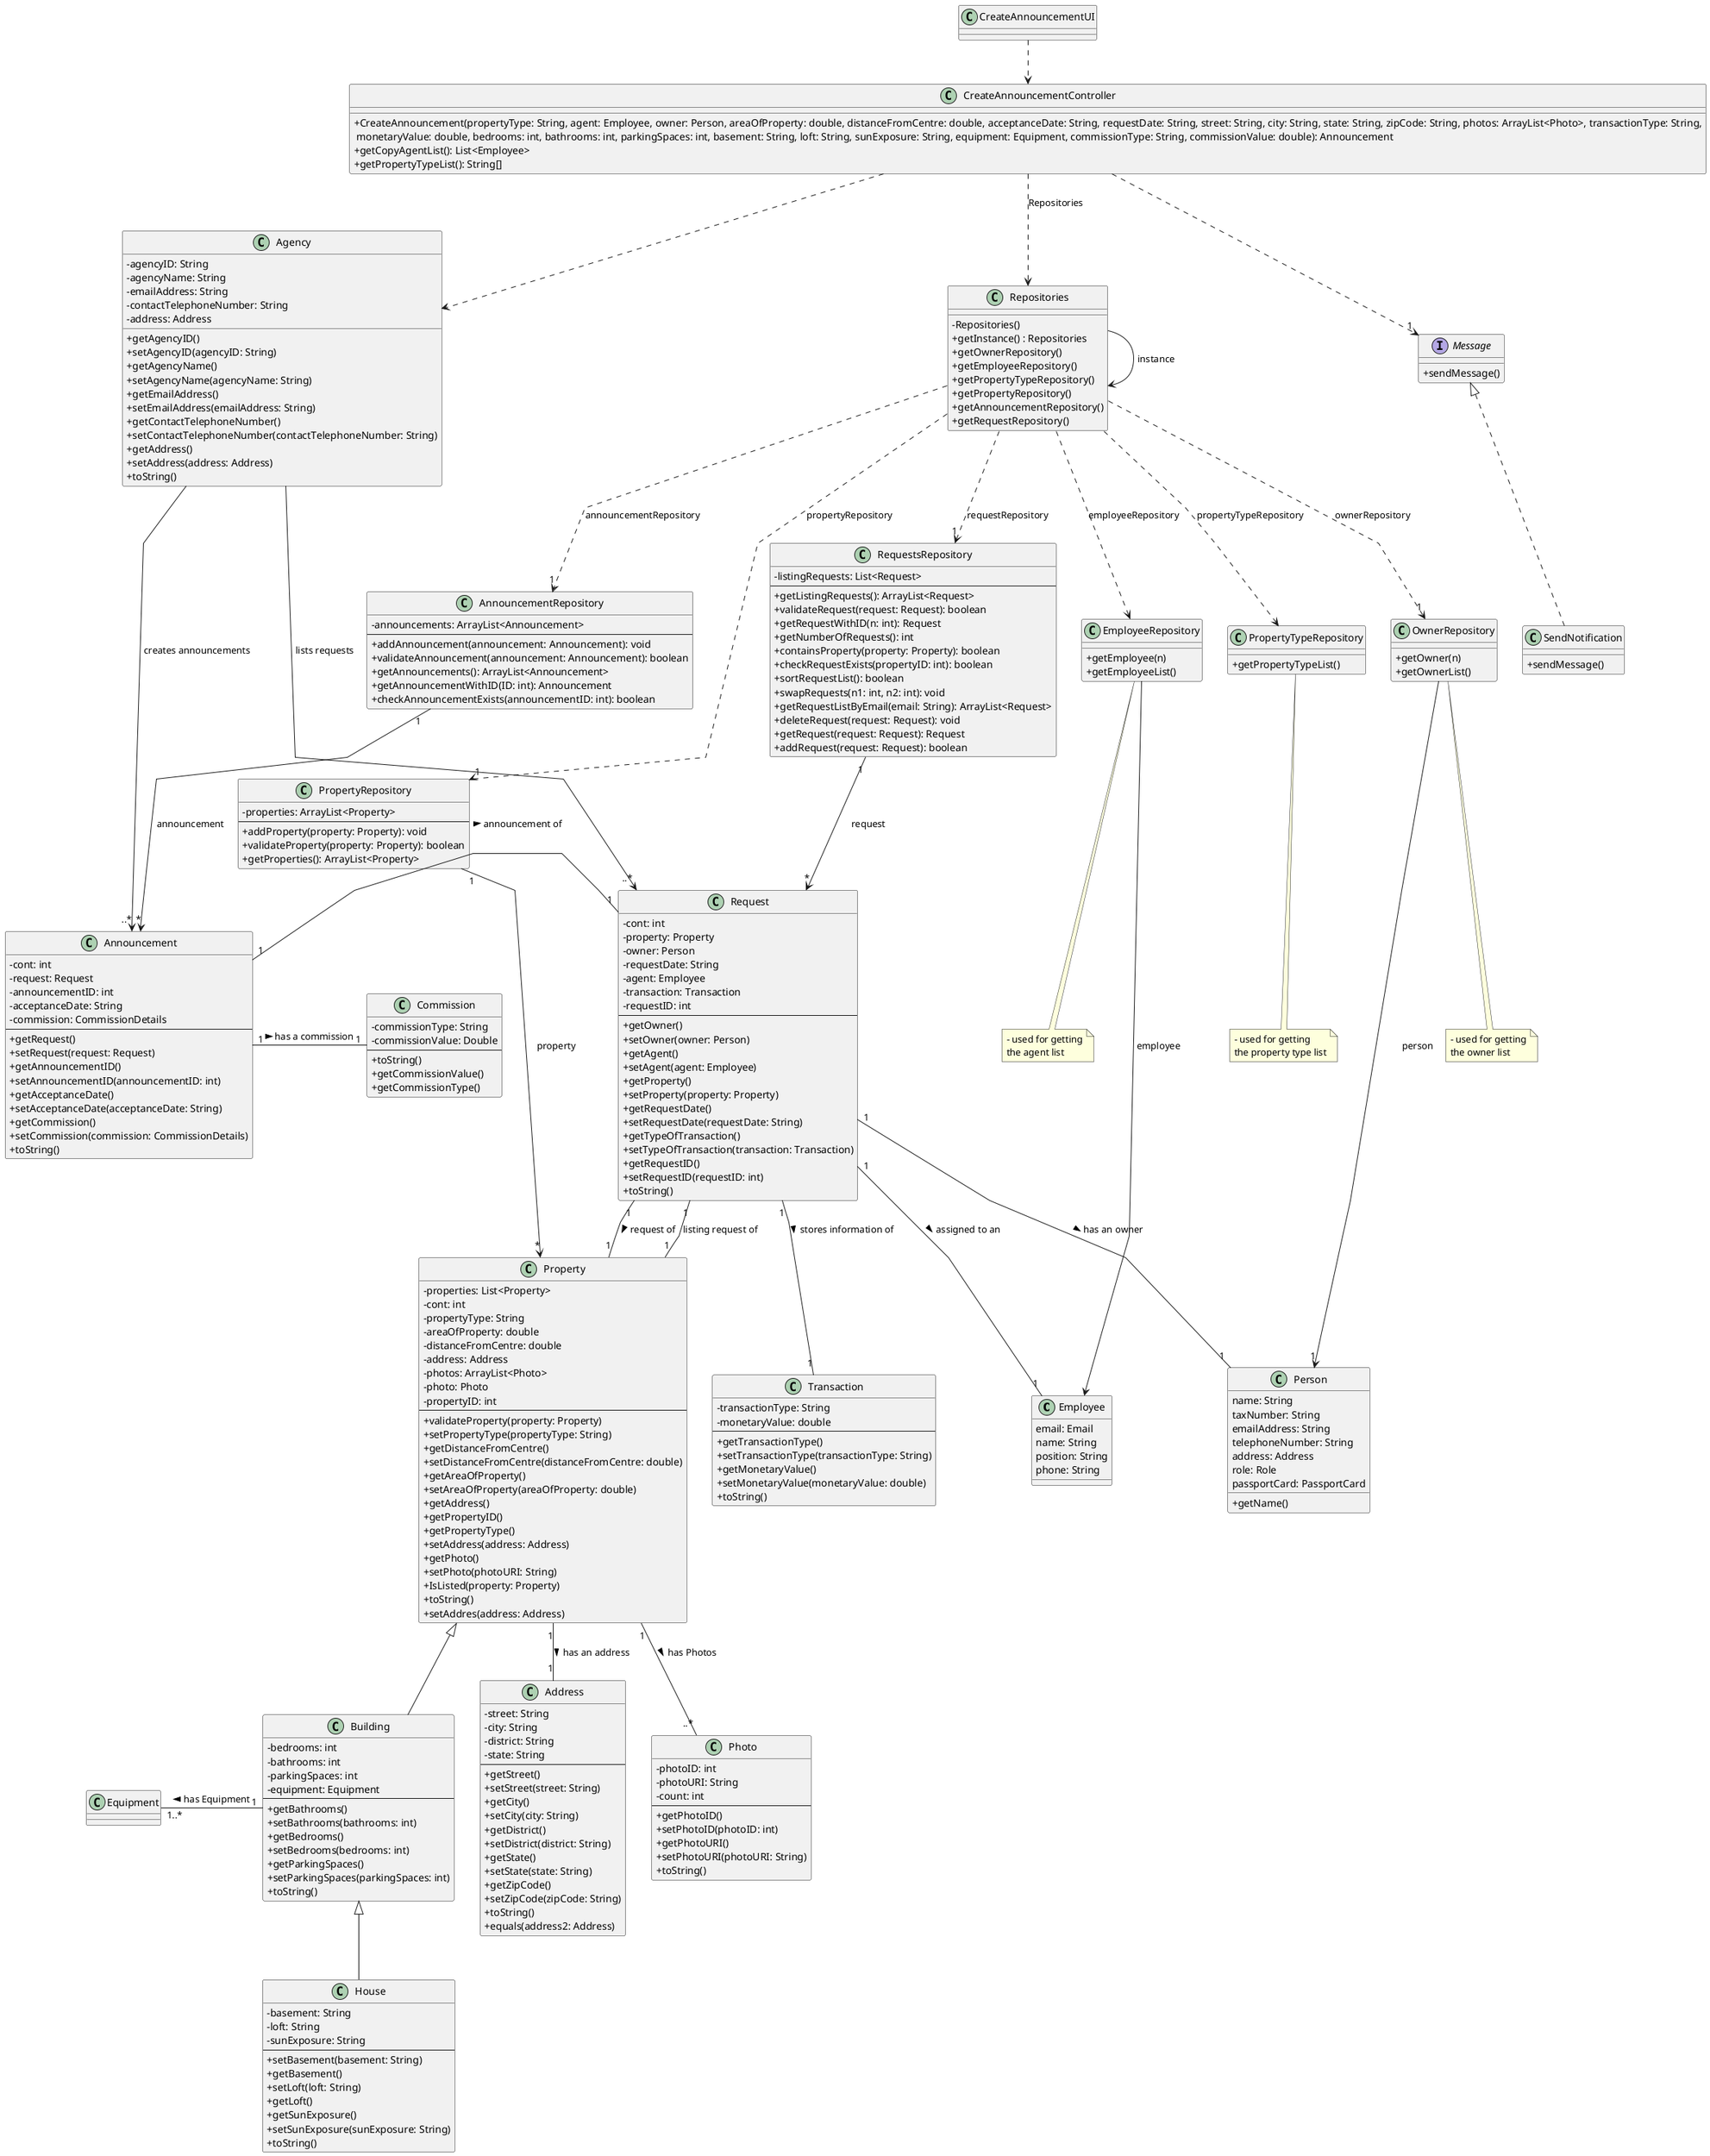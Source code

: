 @startuml
'skinparam monochrome true
skinparam packageStyle rectangle
skinparam shadowing false
skinparam linetype polyline
'skinparam linetype orto

skinparam classAttributeIconSize 0

'left to right direction

class Employee {

email: Email
name: String
position: String
phone: String
}
class Person {

name: String
taxNumber: String
emailAddress: String
telephoneNumber: String
address: Address
role: Role
passportCard: PassportCard
+ getName()
}
class CreateAnnouncementController {
      + CreateAnnouncement(propertyType: String, agent: Employee, owner: Person, areaOfProperty: double, distanceFromCentre: double, acceptanceDate: String, requestDate: String, street: String, city: String, state: String, zipCode: String, photos: ArrayList<Photo>, transactionType: String,\n monetaryValue: double, bedrooms: int, bathrooms: int, parkingSpaces: int, basement: String, loft: String, sunExposure: String, equipment: Equipment, commissionType: String, commissionValue: double): Announcement
      + getCopyAgentList(): List<Employee>
      + getPropertyTypeList(): String[]
    }

class Property {
  - properties: List<Property>
  - cont: int
  - propertyType: String
  - areaOfProperty: double
  - distanceFromCentre: double
  - address: Address
  - photos: ArrayList<Photo>
  - photo: Photo
  - propertyID: int
  --
  + validateProperty(property: Property)
  + setPropertyType(propertyType: String)
  + getDistanceFromCentre()
  + setDistanceFromCentre(distanceFromCentre: double)
  + getAreaOfProperty()
  + setAreaOfProperty(areaOfProperty: double)
  + getAddress()
  + getPropertyID()
  + getPropertyType()
  + setAddress(address: Address)
  + getPhoto()
  + setPhoto(photoURI: String)
  + IsListed(property: Property)
  + toString()
  + setAddres(address: Address)
}
class Announcement {
  - cont: int
  - request: Request
  - announcementID: int
  - acceptanceDate: String
  - commission: CommissionDetails
  --
  + getRequest()
  + setRequest(request: Request)
  + getAnnouncementID()
  + setAnnouncementID(announcementID: int)
  + getAcceptanceDate()
  + setAcceptanceDate(acceptanceDate: String)
  + getCommission()
  + setCommission(commission: CommissionDetails)
  + toString()
}
class CreateAnnouncementUI{}

class Repositories {
  - Repositories()
  +getInstance() : Repositories
  +getOwnerRepository()
  +getEmployeeRepository()
  +getPropertyTypeRepository()
  +getPropertyRepository()
  +getAnnouncementRepository()
  +getRequestRepository()
}

class PropertyTypeRepository{
    +getPropertyTypeList()
}

class EmployeeRepository{
    +getEmployee(n)
    +getEmployeeList()
}

class OwnerRepository{
    +getOwner(n)
    +getOwnerList()
}

class House extends Building{
  - basement: String
  - loft: String
  - sunExposure: String
  --
  + setBasement(basement: String)
  + getBasement()
  + setLoft(loft: String)
  + getLoft()
  + getSunExposure()
  + setSunExposure(sunExposure: String)
  + toString()
}


interface Message{
    +sendMessage()
}

class SendNotification implements Message{
    +sendMessage()
}
class Building extends Property{
  - bedrooms: int
  - bathrooms: int
  - parkingSpaces: int
  - equipment: Equipment
  --
  + getBathrooms()
  + setBathrooms(bathrooms: int)
  + getBedrooms()
  + setBedrooms(bedrooms: int)
  + getParkingSpaces()
  + setParkingSpaces(parkingSpaces: int)
  + toString()
}

class Request {
  - cont: int
  - property: Property
  - owner: Person
  - requestDate: String
  - agent: Employee
  - transaction: Transaction
  - requestID: int
  --
  + getOwner()
  + setOwner(owner: Person)
  + getAgent()
  + setAgent(agent: Employee)
  + getProperty()
  + setProperty(property: Property)
  + getRequestDate()
  + setRequestDate(requestDate: String)
  + getTypeOfTransaction()
  + setTypeOfTransaction(transaction: Transaction)
  + getRequestID()
  + setRequestID(requestID: int)
  + toString()
}

class Address {
  - street: String
  - city: String
  - district: String
  - state: String
  --
  + getStreet()
  + setStreet(street: String)
  + getCity()
  + setCity(city: String)
  + getDistrict()
  + setDistrict(district: String)
  + getState()
  + setState(state: String)
  + getZipCode()
  + setZipCode(zipCode: String)
  + toString()
  + equals(address2: Address)
}

class Photo {
  - photoID: int
  - photoURI: String
  - count: int
  --
  + getPhotoID()
  + setPhotoID(photoID: int)
  + getPhotoURI()
  + setPhotoURI(photoURI: String)
  + toString()
}

class Equipment{}

class Transaction {
  - transactionType: String
  - monetaryValue: double
  --
  + getTransactionType()
  + setTransactionType(transactionType: String)
  + getMonetaryValue()
  + setMonetaryValue(monetaryValue: double)
  + toString()
}

class Commission {
  - commissionType: String
  - commissionValue: Double
  --
  + toString()
  + getCommissionValue()
  + getCommissionType()
}

class SendNotification{}

class Agency {
    - agencyID: String
    - agencyName: String
    - emailAddress: String
    - contactTelephoneNumber: String
    - address: Address
    + getAgencyID()
    + setAgencyID(agencyID: String)
    + getAgencyName()
    + setAgencyName(agencyName: String)
    + getEmailAddress()
    + setEmailAddress(emailAddress: String)
    + getContactTelephoneNumber()
    + setContactTelephoneNumber(contactTelephoneNumber: String)
    + getAddress()
    + setAddress(address: Address)
    + toString()
}

class RequestsRepository {
  - listingRequests: List<Request>
  --
  + getListingRequests(): ArrayList<Request>
  + validateRequest(request: Request): boolean
  + getRequestWithID(n: int): Request
  + getNumberOfRequests(): int
  + containsProperty(property: Property): boolean
  + checkRequestExists(propertyID: int): boolean
  + sortRequestList(): boolean
  + swapRequests(n1: int, n2: int): void
  + getRequestListByEmail(email: String): ArrayList<Request>
  + deleteRequest(request: Request): void
  + getRequest(request: Request): Request
  + addRequest(request: Request): boolean
}

class PropertyRepository {
  - properties: ArrayList<Property>
  --
  + addProperty(property: Property): void
  + validateProperty(property: Property): boolean
  + getProperties(): ArrayList<Property>
}

class AnnouncementRepository {
  - announcements: ArrayList<Announcement>
  --
  + addAnnouncement(announcement: Announcement): void
  + validateAnnouncement(announcement: Announcement): boolean
  + getAnnouncements(): ArrayList<Announcement>
  + getAnnouncementWithID(ID: int): Announcement
  + checkAnnouncementExists(announcementID: int): boolean
}

CreateAnnouncementController ..> Repositories : "Repositories"
Repositories --> Repositories : instance
OwnerRepository --> "1" Person : person
Repositories ..> "1" OwnerRepository : ownerRepository
Repositories ..> "1" PropertyRepository : propertyRepository
Repositories ..> "1" RequestsRepository : requestRepository
Repositories ..> "1" AnnouncementRepository : announcementRepository
AnnouncementRepository "1" --> "*" Announcement : announcement
PropertyRepository "1" --> "*" Property : property
RequestsRepository "1" --> "*" Request : request
Repositories ..> PropertyTypeRepository : propertyTypeRepository
Repositories ..> EmployeeRepository : employeeRepository
EmployeeRepository --> Employee : employee
note bottom of PropertyTypeRepository
    - used for getting
    the property type list
end note
note bottom of EmployeeRepository
    - used for getting
    the agent list
end note
note bottom of OwnerRepository
    - used for getting
    the owner list
end note

CreateAnnouncementController ..> "1" Message
Request "1" -down- "1" Property : > request of
Property "1" -- "1" Address : > has an address
Property "1" -- "..*" Photo : > has Photos
Building "1" -left- "1..*" Equipment : > has Equipment
Request "1" -- "1" Person : > has an owner
Agency ---> "..*" Request : lists requests
Agency --> "..*" Announcement : creates announcements
Request "1" -- "1" Property : listing request of
Request "1" -- "1" Employee : > assigned to an
Request "1" -- "1" Transaction : > stores information of
Announcement "1" - "1" Request : > announcement of
Announcement "1" - "1" Commission : > has a commission
CreateAnnouncementUI ..> CreateAnnouncementController
CreateAnnouncementController ..> Agency

@enduml